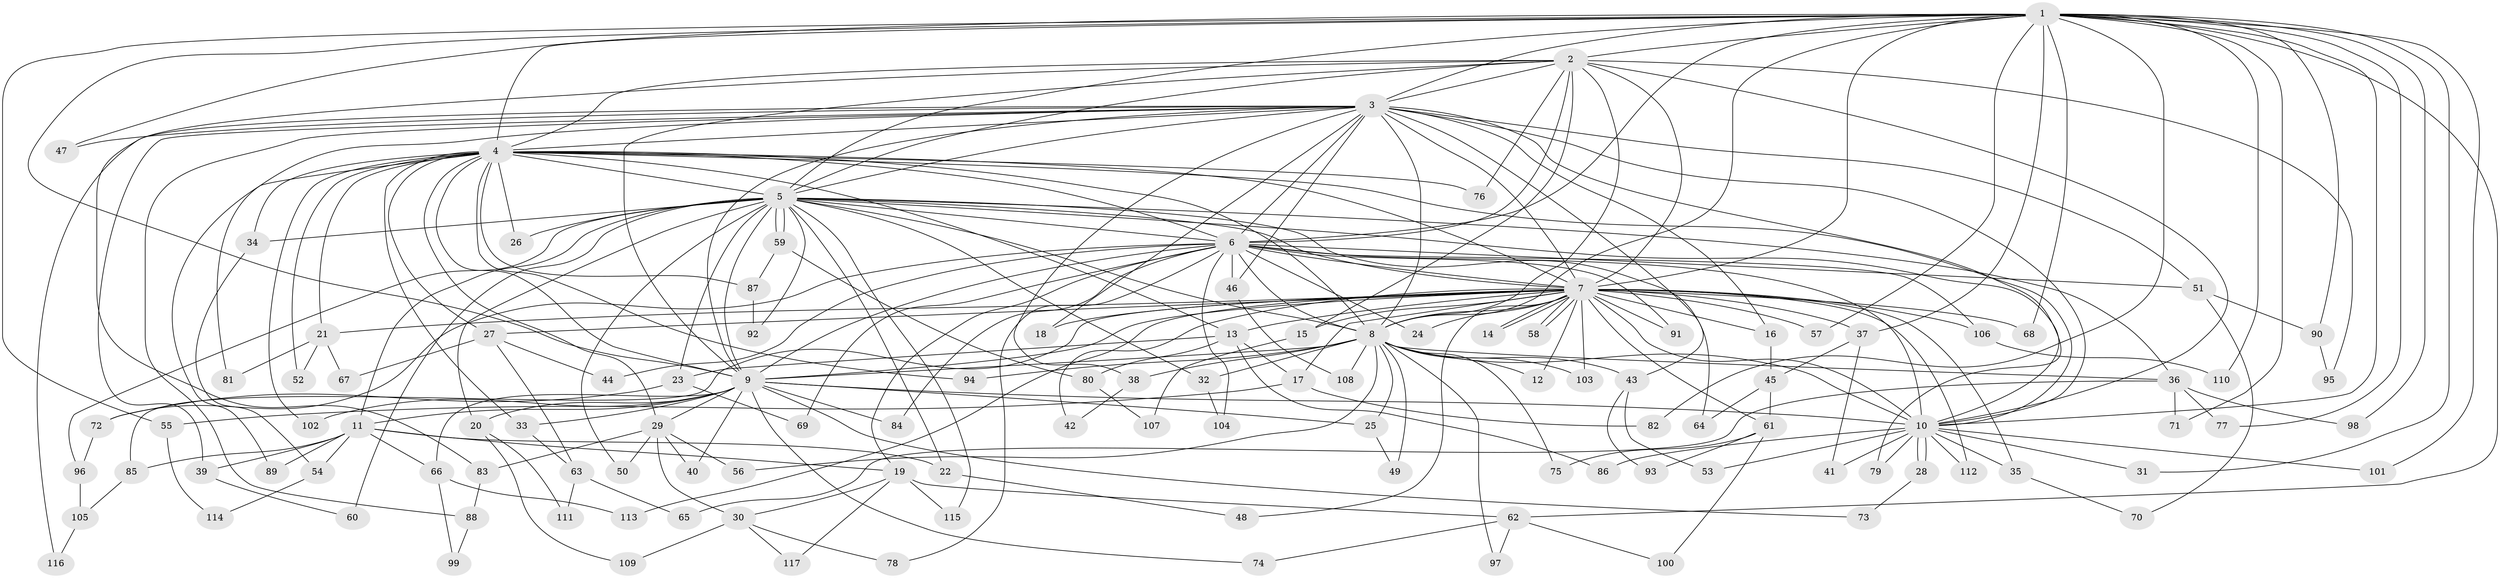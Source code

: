 // Generated by graph-tools (version 1.1) at 2025/11/02/27/25 16:11:07]
// undirected, 117 vertices, 259 edges
graph export_dot {
graph [start="1"]
  node [color=gray90,style=filled];
  1;
  2;
  3;
  4;
  5;
  6;
  7;
  8;
  9;
  10;
  11;
  12;
  13;
  14;
  15;
  16;
  17;
  18;
  19;
  20;
  21;
  22;
  23;
  24;
  25;
  26;
  27;
  28;
  29;
  30;
  31;
  32;
  33;
  34;
  35;
  36;
  37;
  38;
  39;
  40;
  41;
  42;
  43;
  44;
  45;
  46;
  47;
  48;
  49;
  50;
  51;
  52;
  53;
  54;
  55;
  56;
  57;
  58;
  59;
  60;
  61;
  62;
  63;
  64;
  65;
  66;
  67;
  68;
  69;
  70;
  71;
  72;
  73;
  74;
  75;
  76;
  77;
  78;
  79;
  80;
  81;
  82;
  83;
  84;
  85;
  86;
  87;
  88;
  89;
  90;
  91;
  92;
  93;
  94;
  95;
  96;
  97;
  98;
  99;
  100;
  101;
  102;
  103;
  104;
  105;
  106;
  107;
  108;
  109;
  110;
  111;
  112;
  113;
  114;
  115;
  116;
  117;
  1 -- 2;
  1 -- 3;
  1 -- 4;
  1 -- 5;
  1 -- 6;
  1 -- 7;
  1 -- 8;
  1 -- 9;
  1 -- 10;
  1 -- 31;
  1 -- 37;
  1 -- 47;
  1 -- 55;
  1 -- 57;
  1 -- 62;
  1 -- 68;
  1 -- 71;
  1 -- 77;
  1 -- 82;
  1 -- 90;
  1 -- 98;
  1 -- 101;
  1 -- 110;
  2 -- 3;
  2 -- 4;
  2 -- 5;
  2 -- 6;
  2 -- 7;
  2 -- 8;
  2 -- 9;
  2 -- 10;
  2 -- 15;
  2 -- 76;
  2 -- 83;
  2 -- 95;
  3 -- 4;
  3 -- 5;
  3 -- 6;
  3 -- 7;
  3 -- 8;
  3 -- 9;
  3 -- 10;
  3 -- 16;
  3 -- 18;
  3 -- 38;
  3 -- 39;
  3 -- 43;
  3 -- 46;
  3 -- 47;
  3 -- 51;
  3 -- 79;
  3 -- 81;
  3 -- 88;
  3 -- 116;
  4 -- 5;
  4 -- 6;
  4 -- 7;
  4 -- 8;
  4 -- 9;
  4 -- 10;
  4 -- 13;
  4 -- 21;
  4 -- 26;
  4 -- 27;
  4 -- 29;
  4 -- 33;
  4 -- 34;
  4 -- 52;
  4 -- 76;
  4 -- 87;
  4 -- 89;
  4 -- 94;
  4 -- 102;
  5 -- 6;
  5 -- 7;
  5 -- 8;
  5 -- 9;
  5 -- 10;
  5 -- 11;
  5 -- 20;
  5 -- 22;
  5 -- 23;
  5 -- 26;
  5 -- 32;
  5 -- 34;
  5 -- 36;
  5 -- 50;
  5 -- 59;
  5 -- 59;
  5 -- 60;
  5 -- 64;
  5 -- 92;
  5 -- 96;
  5 -- 115;
  6 -- 7;
  6 -- 8;
  6 -- 9;
  6 -- 10;
  6 -- 19;
  6 -- 24;
  6 -- 44;
  6 -- 46;
  6 -- 51;
  6 -- 69;
  6 -- 72;
  6 -- 78;
  6 -- 84;
  6 -- 91;
  6 -- 104;
  6 -- 106;
  7 -- 8;
  7 -- 9;
  7 -- 10;
  7 -- 12;
  7 -- 13;
  7 -- 14;
  7 -- 14;
  7 -- 15;
  7 -- 16;
  7 -- 17;
  7 -- 18;
  7 -- 21;
  7 -- 24;
  7 -- 27;
  7 -- 35;
  7 -- 37;
  7 -- 42;
  7 -- 48;
  7 -- 57;
  7 -- 58;
  7 -- 58;
  7 -- 61;
  7 -- 68;
  7 -- 85;
  7 -- 91;
  7 -- 103;
  7 -- 106;
  7 -- 112;
  7 -- 113;
  8 -- 9;
  8 -- 10;
  8 -- 12;
  8 -- 25;
  8 -- 32;
  8 -- 36;
  8 -- 38;
  8 -- 43;
  8 -- 49;
  8 -- 56;
  8 -- 75;
  8 -- 94;
  8 -- 97;
  8 -- 103;
  8 -- 108;
  9 -- 10;
  9 -- 11;
  9 -- 20;
  9 -- 25;
  9 -- 29;
  9 -- 33;
  9 -- 40;
  9 -- 66;
  9 -- 73;
  9 -- 74;
  9 -- 84;
  9 -- 102;
  10 -- 28;
  10 -- 28;
  10 -- 31;
  10 -- 35;
  10 -- 41;
  10 -- 53;
  10 -- 79;
  10 -- 86;
  10 -- 101;
  10 -- 112;
  11 -- 19;
  11 -- 22;
  11 -- 39;
  11 -- 54;
  11 -- 66;
  11 -- 85;
  11 -- 89;
  13 -- 17;
  13 -- 23;
  13 -- 80;
  13 -- 86;
  15 -- 107;
  16 -- 45;
  17 -- 55;
  17 -- 82;
  19 -- 30;
  19 -- 62;
  19 -- 115;
  19 -- 117;
  20 -- 109;
  20 -- 111;
  21 -- 52;
  21 -- 67;
  21 -- 81;
  22 -- 48;
  23 -- 69;
  23 -- 72;
  25 -- 49;
  27 -- 44;
  27 -- 63;
  27 -- 67;
  28 -- 73;
  29 -- 30;
  29 -- 40;
  29 -- 50;
  29 -- 56;
  29 -- 83;
  30 -- 78;
  30 -- 109;
  30 -- 117;
  32 -- 104;
  33 -- 63;
  34 -- 54;
  35 -- 70;
  36 -- 65;
  36 -- 71;
  36 -- 77;
  36 -- 98;
  37 -- 41;
  37 -- 45;
  38 -- 42;
  39 -- 60;
  43 -- 53;
  43 -- 93;
  45 -- 61;
  45 -- 64;
  46 -- 108;
  51 -- 70;
  51 -- 90;
  54 -- 114;
  55 -- 114;
  59 -- 80;
  59 -- 87;
  61 -- 75;
  61 -- 93;
  61 -- 100;
  62 -- 74;
  62 -- 97;
  62 -- 100;
  63 -- 65;
  63 -- 111;
  66 -- 99;
  66 -- 113;
  72 -- 96;
  80 -- 107;
  83 -- 88;
  85 -- 105;
  87 -- 92;
  88 -- 99;
  90 -- 95;
  96 -- 105;
  105 -- 116;
  106 -- 110;
}
